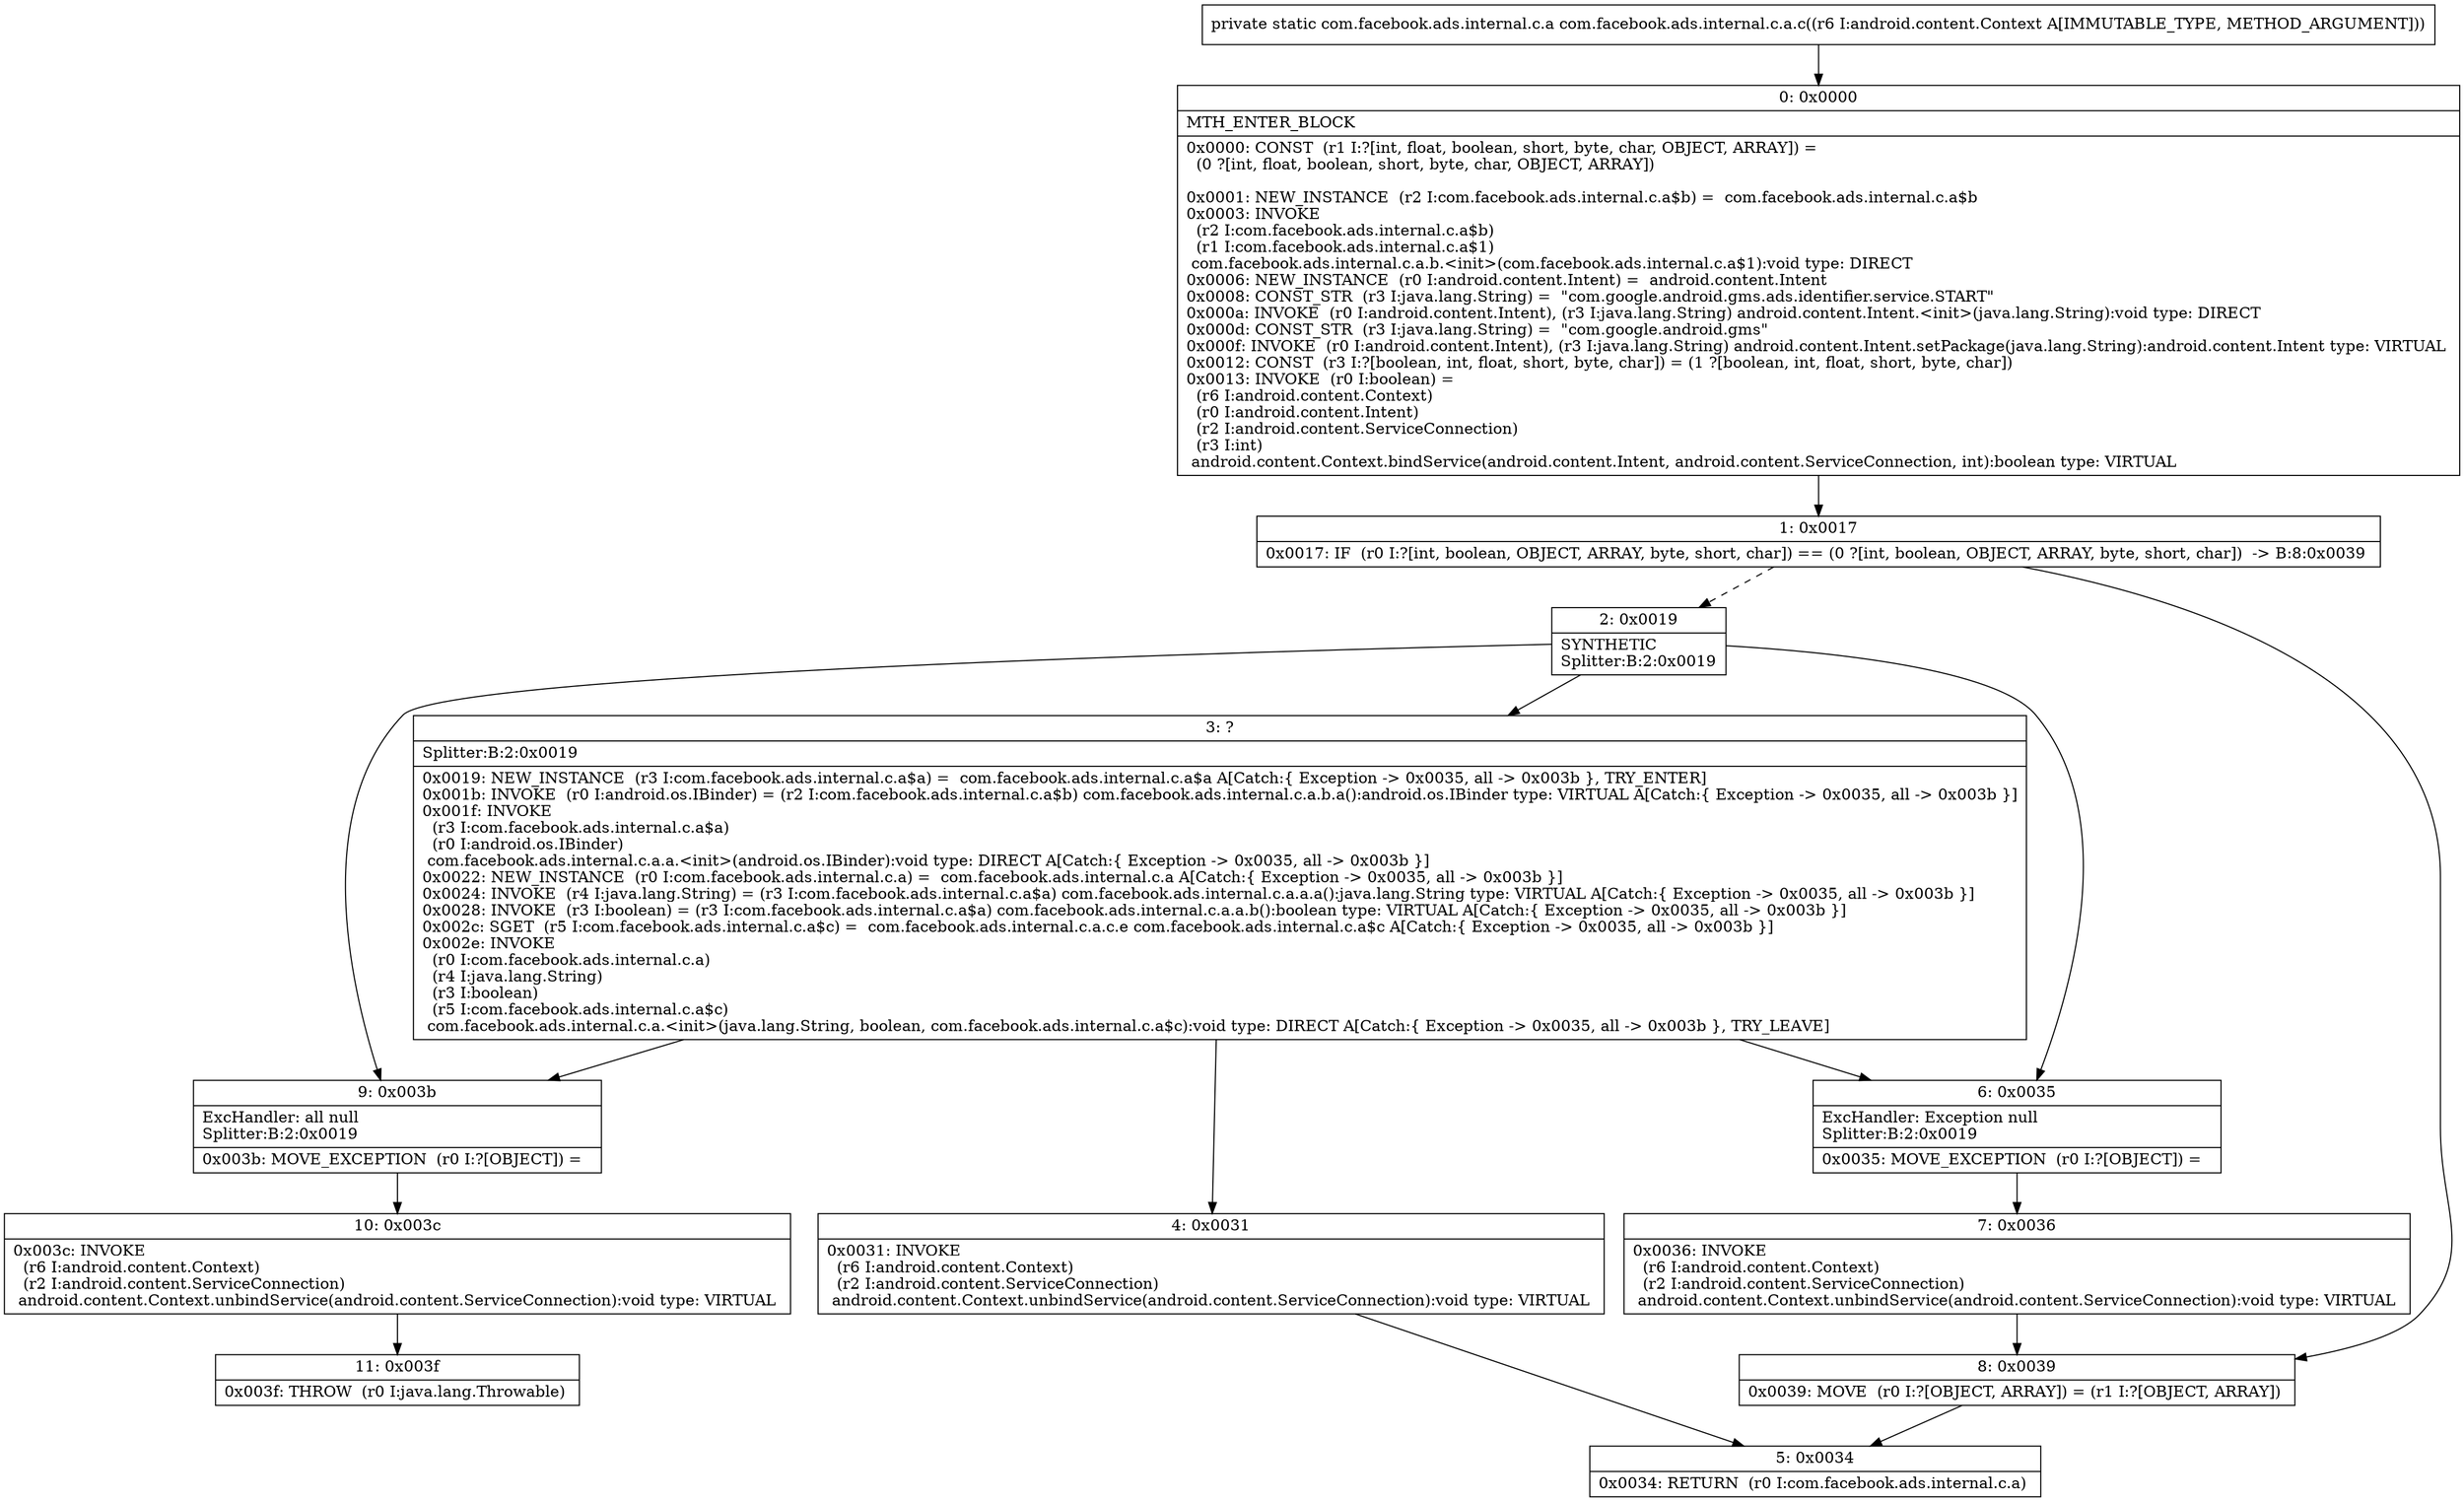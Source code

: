 digraph "CFG forcom.facebook.ads.internal.c.a.c(Landroid\/content\/Context;)Lcom\/facebook\/ads\/internal\/c\/a;" {
Node_0 [shape=record,label="{0\:\ 0x0000|MTH_ENTER_BLOCK\l|0x0000: CONST  (r1 I:?[int, float, boolean, short, byte, char, OBJECT, ARRAY]) = \l  (0 ?[int, float, boolean, short, byte, char, OBJECT, ARRAY])\l \l0x0001: NEW_INSTANCE  (r2 I:com.facebook.ads.internal.c.a$b) =  com.facebook.ads.internal.c.a$b \l0x0003: INVOKE  \l  (r2 I:com.facebook.ads.internal.c.a$b)\l  (r1 I:com.facebook.ads.internal.c.a$1)\l com.facebook.ads.internal.c.a.b.\<init\>(com.facebook.ads.internal.c.a$1):void type: DIRECT \l0x0006: NEW_INSTANCE  (r0 I:android.content.Intent) =  android.content.Intent \l0x0008: CONST_STR  (r3 I:java.lang.String) =  \"com.google.android.gms.ads.identifier.service.START\" \l0x000a: INVOKE  (r0 I:android.content.Intent), (r3 I:java.lang.String) android.content.Intent.\<init\>(java.lang.String):void type: DIRECT \l0x000d: CONST_STR  (r3 I:java.lang.String) =  \"com.google.android.gms\" \l0x000f: INVOKE  (r0 I:android.content.Intent), (r3 I:java.lang.String) android.content.Intent.setPackage(java.lang.String):android.content.Intent type: VIRTUAL \l0x0012: CONST  (r3 I:?[boolean, int, float, short, byte, char]) = (1 ?[boolean, int, float, short, byte, char]) \l0x0013: INVOKE  (r0 I:boolean) = \l  (r6 I:android.content.Context)\l  (r0 I:android.content.Intent)\l  (r2 I:android.content.ServiceConnection)\l  (r3 I:int)\l android.content.Context.bindService(android.content.Intent, android.content.ServiceConnection, int):boolean type: VIRTUAL \l}"];
Node_1 [shape=record,label="{1\:\ 0x0017|0x0017: IF  (r0 I:?[int, boolean, OBJECT, ARRAY, byte, short, char]) == (0 ?[int, boolean, OBJECT, ARRAY, byte, short, char])  \-\> B:8:0x0039 \l}"];
Node_2 [shape=record,label="{2\:\ 0x0019|SYNTHETIC\lSplitter:B:2:0x0019\l}"];
Node_3 [shape=record,label="{3\:\ ?|Splitter:B:2:0x0019\l|0x0019: NEW_INSTANCE  (r3 I:com.facebook.ads.internal.c.a$a) =  com.facebook.ads.internal.c.a$a A[Catch:\{ Exception \-\> 0x0035, all \-\> 0x003b \}, TRY_ENTER]\l0x001b: INVOKE  (r0 I:android.os.IBinder) = (r2 I:com.facebook.ads.internal.c.a$b) com.facebook.ads.internal.c.a.b.a():android.os.IBinder type: VIRTUAL A[Catch:\{ Exception \-\> 0x0035, all \-\> 0x003b \}]\l0x001f: INVOKE  \l  (r3 I:com.facebook.ads.internal.c.a$a)\l  (r0 I:android.os.IBinder)\l com.facebook.ads.internal.c.a.a.\<init\>(android.os.IBinder):void type: DIRECT A[Catch:\{ Exception \-\> 0x0035, all \-\> 0x003b \}]\l0x0022: NEW_INSTANCE  (r0 I:com.facebook.ads.internal.c.a) =  com.facebook.ads.internal.c.a A[Catch:\{ Exception \-\> 0x0035, all \-\> 0x003b \}]\l0x0024: INVOKE  (r4 I:java.lang.String) = (r3 I:com.facebook.ads.internal.c.a$a) com.facebook.ads.internal.c.a.a.a():java.lang.String type: VIRTUAL A[Catch:\{ Exception \-\> 0x0035, all \-\> 0x003b \}]\l0x0028: INVOKE  (r3 I:boolean) = (r3 I:com.facebook.ads.internal.c.a$a) com.facebook.ads.internal.c.a.a.b():boolean type: VIRTUAL A[Catch:\{ Exception \-\> 0x0035, all \-\> 0x003b \}]\l0x002c: SGET  (r5 I:com.facebook.ads.internal.c.a$c) =  com.facebook.ads.internal.c.a.c.e com.facebook.ads.internal.c.a$c A[Catch:\{ Exception \-\> 0x0035, all \-\> 0x003b \}]\l0x002e: INVOKE  \l  (r0 I:com.facebook.ads.internal.c.a)\l  (r4 I:java.lang.String)\l  (r3 I:boolean)\l  (r5 I:com.facebook.ads.internal.c.a$c)\l com.facebook.ads.internal.c.a.\<init\>(java.lang.String, boolean, com.facebook.ads.internal.c.a$c):void type: DIRECT A[Catch:\{ Exception \-\> 0x0035, all \-\> 0x003b \}, TRY_LEAVE]\l}"];
Node_4 [shape=record,label="{4\:\ 0x0031|0x0031: INVOKE  \l  (r6 I:android.content.Context)\l  (r2 I:android.content.ServiceConnection)\l android.content.Context.unbindService(android.content.ServiceConnection):void type: VIRTUAL \l}"];
Node_5 [shape=record,label="{5\:\ 0x0034|0x0034: RETURN  (r0 I:com.facebook.ads.internal.c.a) \l}"];
Node_6 [shape=record,label="{6\:\ 0x0035|ExcHandler: Exception null\lSplitter:B:2:0x0019\l|0x0035: MOVE_EXCEPTION  (r0 I:?[OBJECT]) =  \l}"];
Node_7 [shape=record,label="{7\:\ 0x0036|0x0036: INVOKE  \l  (r6 I:android.content.Context)\l  (r2 I:android.content.ServiceConnection)\l android.content.Context.unbindService(android.content.ServiceConnection):void type: VIRTUAL \l}"];
Node_8 [shape=record,label="{8\:\ 0x0039|0x0039: MOVE  (r0 I:?[OBJECT, ARRAY]) = (r1 I:?[OBJECT, ARRAY]) \l}"];
Node_9 [shape=record,label="{9\:\ 0x003b|ExcHandler: all null\lSplitter:B:2:0x0019\l|0x003b: MOVE_EXCEPTION  (r0 I:?[OBJECT]) =  \l}"];
Node_10 [shape=record,label="{10\:\ 0x003c|0x003c: INVOKE  \l  (r6 I:android.content.Context)\l  (r2 I:android.content.ServiceConnection)\l android.content.Context.unbindService(android.content.ServiceConnection):void type: VIRTUAL \l}"];
Node_11 [shape=record,label="{11\:\ 0x003f|0x003f: THROW  (r0 I:java.lang.Throwable) \l}"];
MethodNode[shape=record,label="{private static com.facebook.ads.internal.c.a com.facebook.ads.internal.c.a.c((r6 I:android.content.Context A[IMMUTABLE_TYPE, METHOD_ARGUMENT])) }"];
MethodNode -> Node_0;
Node_0 -> Node_1;
Node_1 -> Node_2[style=dashed];
Node_1 -> Node_8;
Node_2 -> Node_3;
Node_2 -> Node_6;
Node_2 -> Node_9;
Node_3 -> Node_4;
Node_3 -> Node_6;
Node_3 -> Node_9;
Node_4 -> Node_5;
Node_6 -> Node_7;
Node_7 -> Node_8;
Node_8 -> Node_5;
Node_9 -> Node_10;
Node_10 -> Node_11;
}

